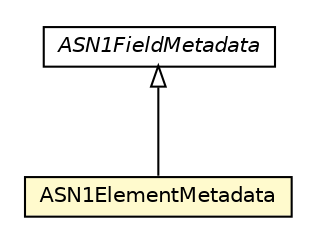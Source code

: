 #!/usr/local/bin/dot
#
# Class diagram 
# Generated by UMLGraph version R5_6-24-gf6e263 (http://www.umlgraph.org/)
#

digraph G {
	edge [fontname="Helvetica",fontsize=10,labelfontname="Helvetica",labelfontsize=10];
	node [fontname="Helvetica",fontsize=10,shape=plaintext];
	nodesep=0.25;
	ranksep=0.5;
	// org.universAAL.lddi.lib.ieeex73std.org.bn.metadata.ASN1FieldMetadata
	c1679529 [label=<<table title="org.universAAL.lddi.lib.ieeex73std.org.bn.metadata.ASN1FieldMetadata" border="0" cellborder="1" cellspacing="0" cellpadding="2" port="p" href="./ASN1FieldMetadata.html">
		<tr><td><table border="0" cellspacing="0" cellpadding="1">
<tr><td align="center" balign="center"><font face="Helvetica-Oblique"> ASN1FieldMetadata </font></td></tr>
		</table></td></tr>
		</table>>, URL="./ASN1FieldMetadata.html", fontname="Helvetica", fontcolor="black", fontsize=10.0];
	// org.universAAL.lddi.lib.ieeex73std.org.bn.metadata.ASN1ElementMetadata
	c1679531 [label=<<table title="org.universAAL.lddi.lib.ieeex73std.org.bn.metadata.ASN1ElementMetadata" border="0" cellborder="1" cellspacing="0" cellpadding="2" port="p" bgcolor="lemonChiffon" href="./ASN1ElementMetadata.html">
		<tr><td><table border="0" cellspacing="0" cellpadding="1">
<tr><td align="center" balign="center"> ASN1ElementMetadata </td></tr>
		</table></td></tr>
		</table>>, URL="./ASN1ElementMetadata.html", fontname="Helvetica", fontcolor="black", fontsize=10.0];
	//org.universAAL.lddi.lib.ieeex73std.org.bn.metadata.ASN1ElementMetadata extends org.universAAL.lddi.lib.ieeex73std.org.bn.metadata.ASN1FieldMetadata
	c1679529:p -> c1679531:p [dir=back,arrowtail=empty];
}

